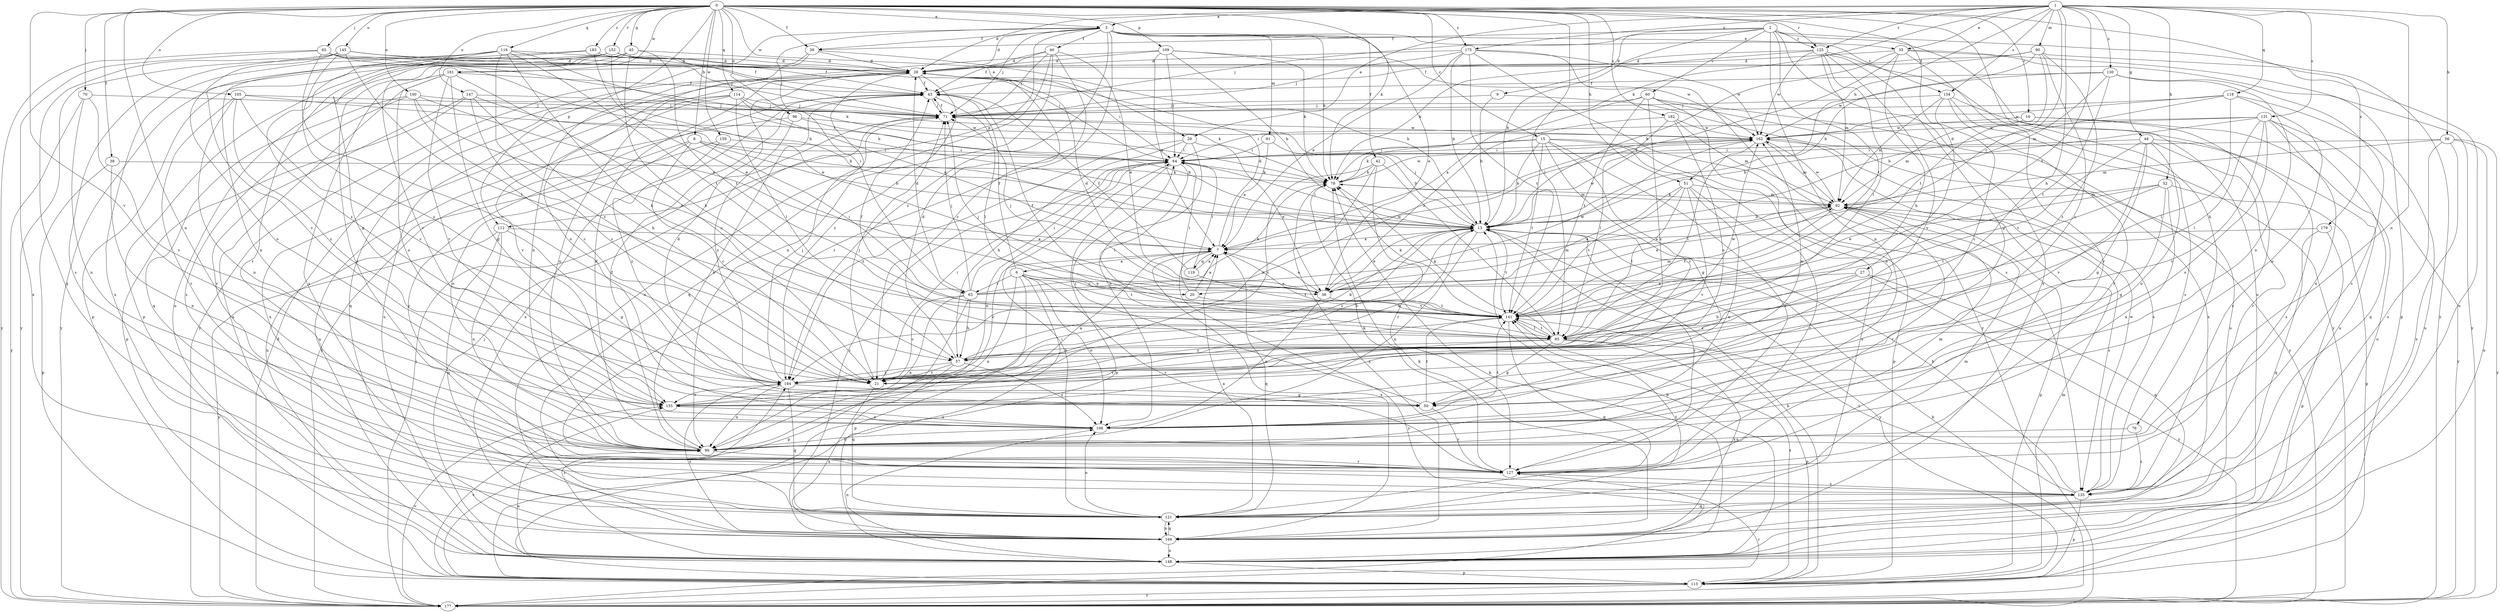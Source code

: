 strict digraph  {
0;
1;
2;
3;
6;
7;
8;
9;
13;
15;
16;
20;
21;
27;
28;
29;
35;
36;
38;
39;
40;
42;
43;
45;
48;
50;
51;
52;
56;
57;
60;
63;
64;
65;
70;
71;
76;
78;
85;
90;
91;
92;
96;
99;
100;
105;
106;
109;
112;
113;
114;
116;
118;
119;
121;
125;
127;
130;
131;
134;
135;
141;
145;
147;
148;
152;
155;
159;
161;
162;
169;
175;
177;
179;
182;
183;
184;
0 -> 3  [label=a];
0 -> 8  [label=b];
0 -> 15  [label=c];
0 -> 16  [label=c];
0 -> 27  [label=d];
0 -> 29  [label=e];
0 -> 38  [label=f];
0 -> 39  [label=f];
0 -> 45  [label=g];
0 -> 51  [label=h];
0 -> 65  [label=j];
0 -> 70  [label=j];
0 -> 76  [label=k];
0 -> 78  [label=k];
0 -> 85  [label=l];
0 -> 96  [label=n];
0 -> 99  [label=n];
0 -> 100  [label=o];
0 -> 105  [label=o];
0 -> 109  [label=p];
0 -> 112  [label=p];
0 -> 114  [label=q];
0 -> 116  [label=q];
0 -> 125  [label=r];
0 -> 145  [label=u];
0 -> 147  [label=u];
0 -> 152  [label=v];
0 -> 155  [label=v];
0 -> 159  [label=w];
0 -> 161  [label=w];
0 -> 175  [label=y];
0 -> 179  [label=z];
0 -> 182  [label=z];
0 -> 183  [label=z];
1 -> 3  [label=a];
1 -> 20  [label=c];
1 -> 28  [label=d];
1 -> 29  [label=e];
1 -> 35  [label=e];
1 -> 48  [label=g];
1 -> 51  [label=h];
1 -> 52  [label=h];
1 -> 56  [label=h];
1 -> 57  [label=h];
1 -> 78  [label=k];
1 -> 90  [label=m];
1 -> 99  [label=n];
1 -> 118  [label=q];
1 -> 125  [label=r];
1 -> 130  [label=s];
1 -> 131  [label=s];
1 -> 134  [label=s];
1 -> 141  [label=t];
1 -> 175  [label=y];
2 -> 9  [label=b];
2 -> 13  [label=b];
2 -> 39  [label=f];
2 -> 60  [label=i];
2 -> 71  [label=j];
2 -> 99  [label=n];
2 -> 125  [label=r];
2 -> 141  [label=t];
2 -> 148  [label=u];
2 -> 169  [label=x];
2 -> 177  [label=y];
3 -> 28  [label=d];
3 -> 35  [label=e];
3 -> 36  [label=e];
3 -> 39  [label=f];
3 -> 40  [label=f];
3 -> 42  [label=f];
3 -> 63  [label=i];
3 -> 71  [label=j];
3 -> 78  [label=k];
3 -> 91  [label=m];
3 -> 112  [label=p];
3 -> 127  [label=r];
3 -> 134  [label=s];
3 -> 161  [label=w];
3 -> 184  [label=z];
6 -> 20  [label=c];
6 -> 36  [label=e];
6 -> 43  [label=f];
6 -> 63  [label=i];
6 -> 99  [label=n];
6 -> 106  [label=o];
6 -> 113  [label=p];
6 -> 127  [label=r];
6 -> 141  [label=t];
6 -> 148  [label=u];
7 -> 6  [label=a];
7 -> 21  [label=c];
7 -> 28  [label=d];
7 -> 119  [label=q];
7 -> 121  [label=q];
7 -> 169  [label=x];
7 -> 177  [label=y];
8 -> 13  [label=b];
8 -> 21  [label=c];
8 -> 63  [label=i];
8 -> 64  [label=i];
8 -> 106  [label=o];
8 -> 127  [label=r];
9 -> 13  [label=b];
9 -> 71  [label=j];
9 -> 148  [label=u];
13 -> 7  [label=a];
13 -> 36  [label=e];
13 -> 64  [label=i];
13 -> 71  [label=j];
13 -> 99  [label=n];
13 -> 127  [label=r];
13 -> 141  [label=t];
13 -> 162  [label=w];
13 -> 177  [label=y];
13 -> 184  [label=z];
15 -> 13  [label=b];
15 -> 21  [label=c];
15 -> 50  [label=g];
15 -> 64  [label=i];
15 -> 78  [label=k];
15 -> 113  [label=p];
15 -> 127  [label=r];
15 -> 141  [label=t];
15 -> 169  [label=x];
16 -> 92  [label=m];
16 -> 135  [label=s];
16 -> 148  [label=u];
16 -> 162  [label=w];
20 -> 7  [label=a];
20 -> 64  [label=i];
20 -> 141  [label=t];
21 -> 13  [label=b];
21 -> 64  [label=i];
21 -> 71  [label=j];
21 -> 162  [label=w];
21 -> 169  [label=x];
27 -> 36  [label=e];
27 -> 57  [label=h];
27 -> 121  [label=q];
27 -> 177  [label=y];
27 -> 184  [label=z];
28 -> 43  [label=f];
28 -> 64  [label=i];
28 -> 99  [label=n];
28 -> 121  [label=q];
28 -> 148  [label=u];
28 -> 184  [label=z];
29 -> 36  [label=e];
29 -> 57  [label=h];
29 -> 64  [label=i];
29 -> 106  [label=o];
29 -> 184  [label=z];
35 -> 7  [label=a];
35 -> 13  [label=b];
35 -> 28  [label=d];
35 -> 57  [label=h];
35 -> 113  [label=p];
35 -> 127  [label=r];
35 -> 177  [label=y];
36 -> 7  [label=a];
36 -> 28  [label=d];
36 -> 71  [label=j];
36 -> 106  [label=o];
36 -> 141  [label=t];
36 -> 162  [label=w];
38 -> 78  [label=k];
38 -> 99  [label=n];
38 -> 113  [label=p];
39 -> 13  [label=b];
39 -> 28  [label=d];
39 -> 99  [label=n];
39 -> 177  [label=y];
40 -> 21  [label=c];
40 -> 28  [label=d];
40 -> 36  [label=e];
40 -> 43  [label=f];
40 -> 71  [label=j];
40 -> 99  [label=n];
40 -> 169  [label=x];
42 -> 21  [label=c];
42 -> 78  [label=k];
42 -> 85  [label=l];
42 -> 127  [label=r];
42 -> 184  [label=z];
43 -> 71  [label=j];
43 -> 85  [label=l];
43 -> 99  [label=n];
43 -> 169  [label=x];
43 -> 177  [label=y];
45 -> 28  [label=d];
45 -> 57  [label=h];
45 -> 113  [label=p];
45 -> 127  [label=r];
45 -> 141  [label=t];
45 -> 148  [label=u];
45 -> 155  [label=v];
48 -> 50  [label=g];
48 -> 64  [label=i];
48 -> 106  [label=o];
48 -> 127  [label=r];
48 -> 135  [label=s];
48 -> 141  [label=t];
48 -> 155  [label=v];
50 -> 28  [label=d];
50 -> 64  [label=i];
50 -> 127  [label=r];
50 -> 141  [label=t];
51 -> 36  [label=e];
51 -> 85  [label=l];
51 -> 92  [label=m];
51 -> 99  [label=n];
51 -> 127  [label=r];
51 -> 141  [label=t];
51 -> 155  [label=v];
52 -> 36  [label=e];
52 -> 50  [label=g];
52 -> 85  [label=l];
52 -> 92  [label=m];
52 -> 99  [label=n];
52 -> 113  [label=p];
56 -> 64  [label=i];
56 -> 92  [label=m];
56 -> 135  [label=s];
56 -> 148  [label=u];
56 -> 169  [label=x];
56 -> 177  [label=y];
57 -> 13  [label=b];
57 -> 21  [label=c];
57 -> 28  [label=d];
57 -> 106  [label=o];
57 -> 121  [label=q];
57 -> 184  [label=z];
60 -> 7  [label=a];
60 -> 71  [label=j];
60 -> 106  [label=o];
60 -> 141  [label=t];
60 -> 169  [label=x];
60 -> 177  [label=y];
60 -> 184  [label=z];
63 -> 21  [label=c];
63 -> 28  [label=d];
63 -> 57  [label=h];
63 -> 64  [label=i];
63 -> 71  [label=j];
63 -> 78  [label=k];
63 -> 92  [label=m];
63 -> 99  [label=n];
63 -> 113  [label=p];
63 -> 162  [label=w];
64 -> 78  [label=k];
64 -> 85  [label=l];
64 -> 99  [label=n];
64 -> 113  [label=p];
65 -> 13  [label=b];
65 -> 21  [label=c];
65 -> 28  [label=d];
65 -> 71  [label=j];
65 -> 78  [label=k];
65 -> 169  [label=x];
65 -> 177  [label=y];
70 -> 71  [label=j];
70 -> 99  [label=n];
70 -> 155  [label=v];
70 -> 177  [label=y];
71 -> 43  [label=f];
71 -> 162  [label=w];
76 -> 99  [label=n];
76 -> 135  [label=s];
78 -> 92  [label=m];
78 -> 162  [label=w];
78 -> 169  [label=x];
85 -> 43  [label=f];
85 -> 50  [label=g];
85 -> 57  [label=h];
85 -> 78  [label=k];
85 -> 113  [label=p];
85 -> 141  [label=t];
85 -> 155  [label=v];
85 -> 162  [label=w];
85 -> 169  [label=x];
90 -> 13  [label=b];
90 -> 21  [label=c];
90 -> 28  [label=d];
90 -> 43  [label=f];
90 -> 141  [label=t];
90 -> 148  [label=u];
90 -> 184  [label=z];
91 -> 7  [label=a];
91 -> 13  [label=b];
91 -> 64  [label=i];
92 -> 13  [label=b];
92 -> 36  [label=e];
92 -> 78  [label=k];
92 -> 113  [label=p];
92 -> 127  [label=r];
92 -> 135  [label=s];
92 -> 141  [label=t];
92 -> 162  [label=w];
96 -> 13  [label=b];
96 -> 148  [label=u];
96 -> 162  [label=w];
96 -> 184  [label=z];
99 -> 28  [label=d];
99 -> 43  [label=f];
99 -> 127  [label=r];
100 -> 7  [label=a];
100 -> 21  [label=c];
100 -> 71  [label=j];
100 -> 121  [label=q];
100 -> 135  [label=s];
100 -> 141  [label=t];
105 -> 21  [label=c];
105 -> 64  [label=i];
105 -> 71  [label=j];
105 -> 99  [label=n];
105 -> 127  [label=r];
105 -> 184  [label=z];
106 -> 99  [label=n];
106 -> 141  [label=t];
109 -> 7  [label=a];
109 -> 13  [label=b];
109 -> 28  [label=d];
109 -> 64  [label=i];
109 -> 78  [label=k];
109 -> 106  [label=o];
109 -> 162  [label=w];
112 -> 7  [label=a];
112 -> 50  [label=g];
112 -> 99  [label=n];
112 -> 121  [label=q];
112 -> 177  [label=y];
113 -> 13  [label=b];
113 -> 92  [label=m];
113 -> 141  [label=t];
113 -> 155  [label=v];
113 -> 177  [label=y];
114 -> 7  [label=a];
114 -> 71  [label=j];
114 -> 78  [label=k];
114 -> 85  [label=l];
114 -> 121  [label=q];
114 -> 155  [label=v];
114 -> 169  [label=x];
116 -> 13  [label=b];
116 -> 21  [label=c];
116 -> 28  [label=d];
116 -> 50  [label=g];
116 -> 57  [label=h];
116 -> 99  [label=n];
116 -> 141  [label=t];
116 -> 169  [label=x];
116 -> 177  [label=y];
118 -> 13  [label=b];
118 -> 71  [label=j];
118 -> 85  [label=l];
118 -> 106  [label=o];
118 -> 148  [label=u];
118 -> 162  [label=w];
119 -> 7  [label=a];
119 -> 43  [label=f];
119 -> 64  [label=i];
119 -> 141  [label=t];
121 -> 7  [label=a];
121 -> 64  [label=i];
121 -> 92  [label=m];
121 -> 106  [label=o];
121 -> 141  [label=t];
121 -> 169  [label=x];
125 -> 28  [label=d];
125 -> 50  [label=g];
125 -> 78  [label=k];
125 -> 85  [label=l];
125 -> 92  [label=m];
125 -> 155  [label=v];
125 -> 162  [label=w];
125 -> 177  [label=y];
127 -> 78  [label=k];
127 -> 92  [label=m];
127 -> 135  [label=s];
130 -> 43  [label=f];
130 -> 92  [label=m];
130 -> 106  [label=o];
130 -> 135  [label=s];
130 -> 141  [label=t];
130 -> 162  [label=w];
131 -> 13  [label=b];
131 -> 64  [label=i];
131 -> 85  [label=l];
131 -> 99  [label=n];
131 -> 106  [label=o];
131 -> 121  [label=q];
131 -> 155  [label=v];
131 -> 162  [label=w];
131 -> 177  [label=y];
134 -> 21  [label=c];
134 -> 71  [label=j];
134 -> 92  [label=m];
134 -> 127  [label=r];
134 -> 135  [label=s];
134 -> 148  [label=u];
135 -> 13  [label=b];
135 -> 113  [label=p];
135 -> 121  [label=q];
135 -> 141  [label=t];
135 -> 162  [label=w];
141 -> 7  [label=a];
141 -> 43  [label=f];
141 -> 71  [label=j];
141 -> 78  [label=k];
141 -> 85  [label=l];
141 -> 92  [label=m];
141 -> 121  [label=q];
141 -> 184  [label=z];
145 -> 28  [label=d];
145 -> 43  [label=f];
145 -> 85  [label=l];
145 -> 106  [label=o];
145 -> 121  [label=q];
145 -> 135  [label=s];
145 -> 184  [label=z];
147 -> 13  [label=b];
147 -> 21  [label=c];
147 -> 57  [label=h];
147 -> 71  [label=j];
147 -> 113  [label=p];
147 -> 127  [label=r];
148 -> 13  [label=b];
148 -> 71  [label=j];
148 -> 78  [label=k];
148 -> 99  [label=n];
148 -> 106  [label=o];
148 -> 113  [label=p];
148 -> 184  [label=z];
152 -> 28  [label=d];
152 -> 36  [label=e];
152 -> 64  [label=i];
152 -> 71  [label=j];
152 -> 113  [label=p];
152 -> 127  [label=r];
152 -> 177  [label=y];
155 -> 7  [label=a];
155 -> 106  [label=o];
159 -> 64  [label=i];
159 -> 148  [label=u];
159 -> 184  [label=z];
161 -> 21  [label=c];
161 -> 43  [label=f];
161 -> 50  [label=g];
161 -> 106  [label=o];
161 -> 135  [label=s];
161 -> 148  [label=u];
161 -> 155  [label=v];
162 -> 64  [label=i];
162 -> 85  [label=l];
162 -> 92  [label=m];
162 -> 135  [label=s];
169 -> 64  [label=i];
169 -> 78  [label=k];
169 -> 121  [label=q];
169 -> 148  [label=u];
169 -> 184  [label=z];
175 -> 7  [label=a];
175 -> 13  [label=b];
175 -> 28  [label=d];
175 -> 71  [label=j];
175 -> 135  [label=s];
175 -> 141  [label=t];
175 -> 162  [label=w];
175 -> 177  [label=y];
177 -> 13  [label=b];
177 -> 28  [label=d];
177 -> 71  [label=j];
177 -> 127  [label=r];
177 -> 155  [label=v];
179 -> 7  [label=a];
179 -> 113  [label=p];
179 -> 121  [label=q];
182 -> 21  [label=c];
182 -> 36  [label=e];
182 -> 85  [label=l];
182 -> 92  [label=m];
182 -> 162  [label=w];
183 -> 28  [label=d];
183 -> 36  [label=e];
183 -> 43  [label=f];
183 -> 155  [label=v];
183 -> 184  [label=z];
184 -> 13  [label=b];
184 -> 50  [label=g];
184 -> 71  [label=j];
184 -> 99  [label=n];
184 -> 121  [label=q];
184 -> 155  [label=v];
}
